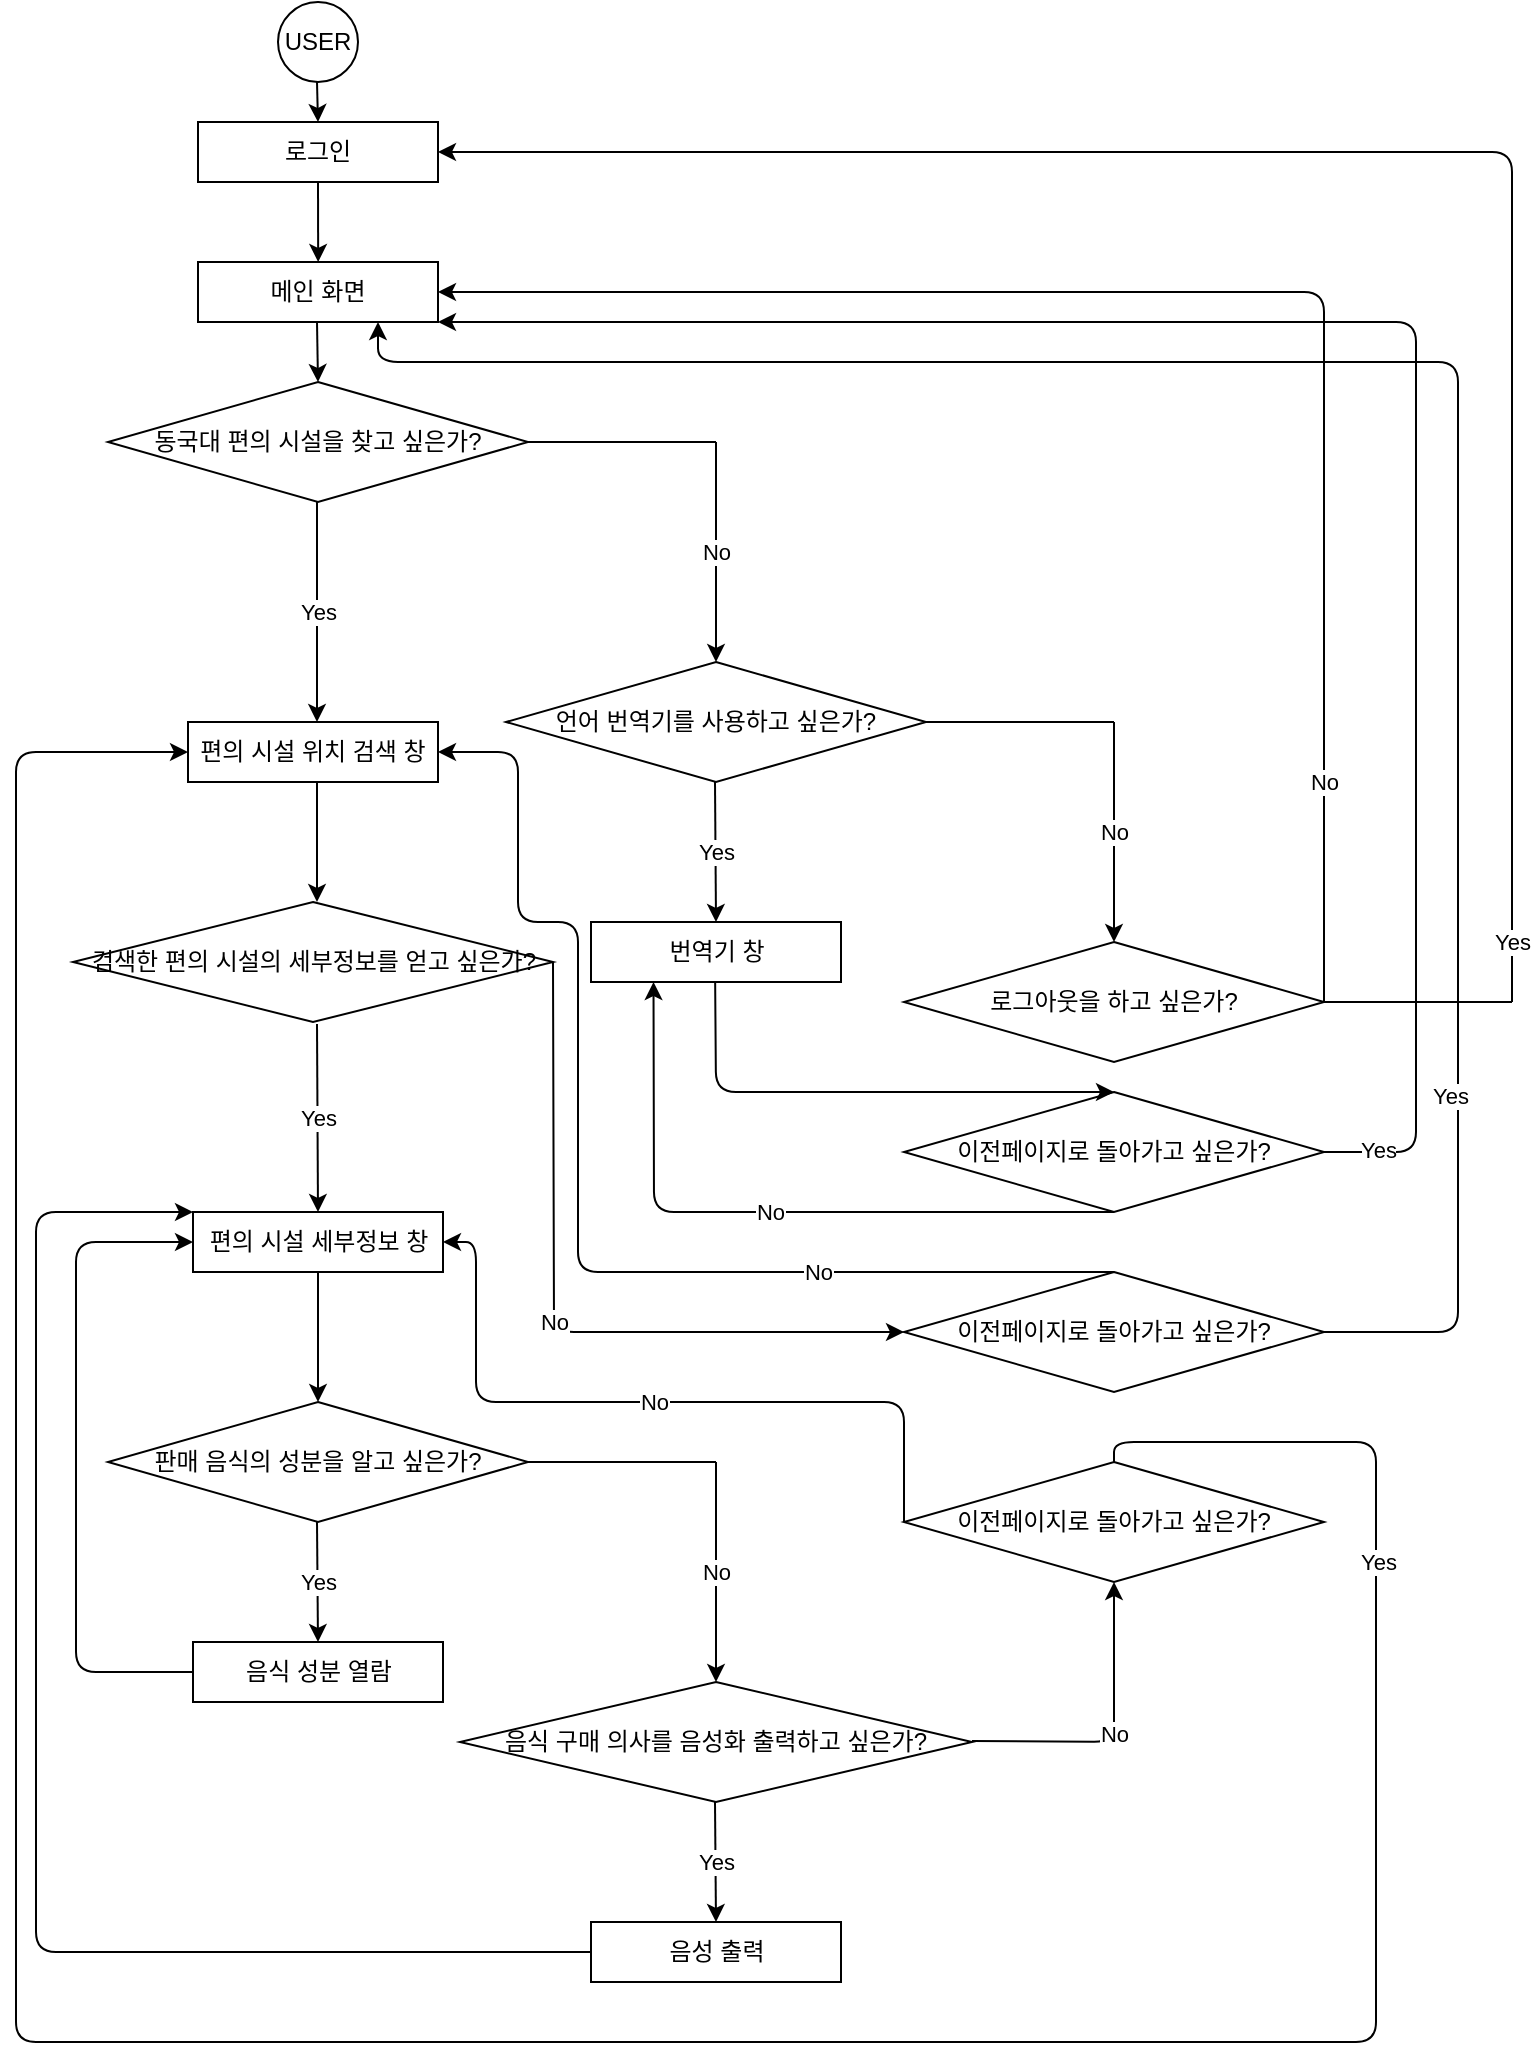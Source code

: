 <mxfile version="13.7.3" type="github">
  <diagram id="6GXnXk0_rSUFWZE7QyTJ" name="Page-1">
    <mxGraphModel dx="946" dy="574" grid="1" gridSize="10" guides="1" tooltips="1" connect="1" arrows="1" fold="1" page="1" pageScale="1" pageWidth="827" pageHeight="1169" math="0" shadow="0">
      <root>
        <mxCell id="0" />
        <mxCell id="1" parent="0" />
        <mxCell id="_coAQKqObT2bWrUMs8MN-2" value="USER" style="ellipse;whiteSpace=wrap;html=1;aspect=fixed;" parent="1" vertex="1">
          <mxGeometry x="170" y="60" width="40" height="40" as="geometry" />
        </mxCell>
        <mxCell id="_coAQKqObT2bWrUMs8MN-3" value="로그인" style="rounded=0;whiteSpace=wrap;html=1;" parent="1" vertex="1">
          <mxGeometry x="130" y="120" width="120" height="30" as="geometry" />
        </mxCell>
        <mxCell id="_coAQKqObT2bWrUMs8MN-4" value="동국대 편의 시설을 찾고 싶은가?" style="rhombus;whiteSpace=wrap;html=1;" parent="1" vertex="1">
          <mxGeometry x="85" y="250" width="210" height="60" as="geometry" />
        </mxCell>
        <mxCell id="_coAQKqObT2bWrUMs8MN-5" value="" style="endArrow=classic;html=1;" parent="1" edge="1">
          <mxGeometry relative="1" as="geometry">
            <mxPoint x="189.5" y="310" as="sourcePoint" />
            <mxPoint x="189.5" y="420" as="targetPoint" />
          </mxGeometry>
        </mxCell>
        <mxCell id="_coAQKqObT2bWrUMs8MN-6" value="Yes" style="edgeLabel;resizable=0;html=1;align=center;verticalAlign=middle;" parent="_coAQKqObT2bWrUMs8MN-5" connectable="0" vertex="1">
          <mxGeometry relative="1" as="geometry" />
        </mxCell>
        <mxCell id="_coAQKqObT2bWrUMs8MN-7" value="" style="endArrow=none;html=1;exitX=1;exitY=0.5;exitDx=0;exitDy=0;" parent="1" source="_coAQKqObT2bWrUMs8MN-4" edge="1">
          <mxGeometry width="50" height="50" relative="1" as="geometry">
            <mxPoint x="299" y="279.5" as="sourcePoint" />
            <mxPoint x="389" y="280" as="targetPoint" />
          </mxGeometry>
        </mxCell>
        <mxCell id="_coAQKqObT2bWrUMs8MN-8" value="" style="endArrow=classic;html=1;" parent="1" edge="1">
          <mxGeometry relative="1" as="geometry">
            <mxPoint x="389" y="280" as="sourcePoint" />
            <mxPoint x="389" y="390" as="targetPoint" />
          </mxGeometry>
        </mxCell>
        <mxCell id="_coAQKqObT2bWrUMs8MN-9" value="No" style="edgeLabel;resizable=0;html=1;align=center;verticalAlign=middle;" parent="_coAQKqObT2bWrUMs8MN-8" connectable="0" vertex="1">
          <mxGeometry relative="1" as="geometry" />
        </mxCell>
        <mxCell id="_coAQKqObT2bWrUMs8MN-10" value="검색한 편의 시설의 세부정보를 얻고 싶은가?" style="rhombus;whiteSpace=wrap;html=1;" parent="1" vertex="1">
          <mxGeometry x="67.5" y="510" width="240" height="60" as="geometry" />
        </mxCell>
        <mxCell id="_coAQKqObT2bWrUMs8MN-11" value="언어 번역기를 사용하고 싶은가?" style="rhombus;whiteSpace=wrap;html=1;" parent="1" vertex="1">
          <mxGeometry x="284" y="390" width="210" height="60" as="geometry" />
        </mxCell>
        <mxCell id="_coAQKqObT2bWrUMs8MN-12" value="편의 시설 위치 검색 창" style="rounded=0;whiteSpace=wrap;html=1;" parent="1" vertex="1">
          <mxGeometry x="125" y="420" width="125" height="30" as="geometry" />
        </mxCell>
        <mxCell id="_coAQKqObT2bWrUMs8MN-13" value="" style="endArrow=classic;html=1;" parent="1" edge="1">
          <mxGeometry width="50" height="50" relative="1" as="geometry">
            <mxPoint x="189.5" y="100" as="sourcePoint" />
            <mxPoint x="190" y="120" as="targetPoint" />
          </mxGeometry>
        </mxCell>
        <mxCell id="_coAQKqObT2bWrUMs8MN-14" value="" style="endArrow=classic;html=1;entryX=0.5;entryY=0;entryDx=0;entryDy=0;" parent="1" target="_coAQKqObT2bWrUMs8MN-4" edge="1">
          <mxGeometry width="50" height="50" relative="1" as="geometry">
            <mxPoint x="189.5" y="220" as="sourcePoint" />
            <mxPoint x="190" y="240" as="targetPoint" />
          </mxGeometry>
        </mxCell>
        <mxCell id="_coAQKqObT2bWrUMs8MN-15" value="" style="endArrow=classic;html=1;" parent="1" edge="1">
          <mxGeometry width="50" height="50" relative="1" as="geometry">
            <mxPoint x="189.5" y="450" as="sourcePoint" />
            <mxPoint x="189.5" y="510" as="targetPoint" />
          </mxGeometry>
        </mxCell>
        <mxCell id="_coAQKqObT2bWrUMs8MN-16" value="" style="endArrow=classic;html=1;" parent="1" edge="1">
          <mxGeometry relative="1" as="geometry">
            <mxPoint x="388.5" y="450" as="sourcePoint" />
            <mxPoint x="389" y="520" as="targetPoint" />
          </mxGeometry>
        </mxCell>
        <mxCell id="_coAQKqObT2bWrUMs8MN-17" value="Yes" style="edgeLabel;resizable=0;html=1;align=center;verticalAlign=middle;" parent="_coAQKqObT2bWrUMs8MN-16" connectable="0" vertex="1">
          <mxGeometry relative="1" as="geometry" />
        </mxCell>
        <mxCell id="_coAQKqObT2bWrUMs8MN-18" value="" style="endArrow=none;html=1;exitX=1;exitY=0.5;exitDx=0;exitDy=0;" parent="1" edge="1">
          <mxGeometry width="50" height="50" relative="1" as="geometry">
            <mxPoint x="494" y="420" as="sourcePoint" />
            <mxPoint x="588" y="420" as="targetPoint" />
          </mxGeometry>
        </mxCell>
        <mxCell id="_coAQKqObT2bWrUMs8MN-19" value="" style="endArrow=classic;html=1;" parent="1" edge="1">
          <mxGeometry relative="1" as="geometry">
            <mxPoint x="588" y="420" as="sourcePoint" />
            <mxPoint x="588" y="530" as="targetPoint" />
          </mxGeometry>
        </mxCell>
        <mxCell id="_coAQKqObT2bWrUMs8MN-20" value="No" style="edgeLabel;resizable=0;html=1;align=center;verticalAlign=middle;" parent="_coAQKqObT2bWrUMs8MN-19" connectable="0" vertex="1">
          <mxGeometry relative="1" as="geometry" />
        </mxCell>
        <mxCell id="_coAQKqObT2bWrUMs8MN-21" value="로그아웃을 하고 싶은가?" style="rhombus;whiteSpace=wrap;html=1;" parent="1" vertex="1">
          <mxGeometry x="483" y="530" width="210" height="60" as="geometry" />
        </mxCell>
        <mxCell id="_coAQKqObT2bWrUMs8MN-23" value="" style="endArrow=classic;html=1;entryX=0.5;entryY=0;entryDx=0;entryDy=0;" parent="1" target="_coAQKqObT2bWrUMs8MN-25" edge="1">
          <mxGeometry relative="1" as="geometry">
            <mxPoint x="189.5" y="571" as="sourcePoint" />
            <mxPoint x="189.5" y="681" as="targetPoint" />
          </mxGeometry>
        </mxCell>
        <mxCell id="_coAQKqObT2bWrUMs8MN-24" value="Yes" style="edgeLabel;resizable=0;html=1;align=center;verticalAlign=middle;" parent="_coAQKqObT2bWrUMs8MN-23" connectable="0" vertex="1">
          <mxGeometry relative="1" as="geometry" />
        </mxCell>
        <mxCell id="_coAQKqObT2bWrUMs8MN-25" value="편의 시설 세부정보 창" style="rounded=0;whiteSpace=wrap;html=1;" parent="1" vertex="1">
          <mxGeometry x="127.5" y="665" width="125" height="30" as="geometry" />
        </mxCell>
        <mxCell id="_coAQKqObT2bWrUMs8MN-27" value="" style="endArrow=classic;html=1;exitX=1;exitY=0.5;exitDx=0;exitDy=0;entryX=0;entryY=0.5;entryDx=0;entryDy=0;" parent="1" source="_coAQKqObT2bWrUMs8MN-10" target="_coAQKqObT2bWrUMs8MN-62" edge="1">
          <mxGeometry relative="1" as="geometry">
            <mxPoint x="334" y="540" as="sourcePoint" />
            <mxPoint x="319" y="680" as="targetPoint" />
            <Array as="points">
              <mxPoint x="308" y="725" />
            </Array>
          </mxGeometry>
        </mxCell>
        <mxCell id="_coAQKqObT2bWrUMs8MN-28" value="No" style="edgeLabel;resizable=0;html=1;align=center;verticalAlign=middle;" parent="_coAQKqObT2bWrUMs8MN-27" connectable="0" vertex="1">
          <mxGeometry relative="1" as="geometry" />
        </mxCell>
        <mxCell id="_coAQKqObT2bWrUMs8MN-30" value="이전페이지로 돌아가고 싶은가?" style="rhombus;whiteSpace=wrap;html=1;" parent="1" vertex="1">
          <mxGeometry x="483" y="605" width="210" height="60" as="geometry" />
        </mxCell>
        <mxCell id="_coAQKqObT2bWrUMs8MN-31" value="판매 음식의 성분을 알고 싶은가?" style="rhombus;whiteSpace=wrap;html=1;" parent="1" vertex="1">
          <mxGeometry x="85" y="760" width="210" height="60" as="geometry" />
        </mxCell>
        <mxCell id="_coAQKqObT2bWrUMs8MN-32" value="" style="endArrow=classic;html=1;exitX=0.5;exitY=1;exitDx=0;exitDy=0;" parent="1" source="_coAQKqObT2bWrUMs8MN-25" edge="1">
          <mxGeometry width="50" height="50" relative="1" as="geometry">
            <mxPoint x="189.5" y="710" as="sourcePoint" />
            <mxPoint x="190" y="760" as="targetPoint" />
          </mxGeometry>
        </mxCell>
        <mxCell id="_coAQKqObT2bWrUMs8MN-33" value="음식 성분 열람" style="rounded=0;whiteSpace=wrap;html=1;" parent="1" vertex="1">
          <mxGeometry x="127.5" y="880" width="125" height="30" as="geometry" />
        </mxCell>
        <mxCell id="_coAQKqObT2bWrUMs8MN-34" value="" style="endArrow=classic;html=1;" parent="1" edge="1">
          <mxGeometry relative="1" as="geometry">
            <mxPoint x="189.5" y="820" as="sourcePoint" />
            <mxPoint x="190" y="880" as="targetPoint" />
          </mxGeometry>
        </mxCell>
        <mxCell id="_coAQKqObT2bWrUMs8MN-35" value="Yes" style="edgeLabel;resizable=0;html=1;align=center;verticalAlign=middle;" parent="_coAQKqObT2bWrUMs8MN-34" connectable="0" vertex="1">
          <mxGeometry relative="1" as="geometry" />
        </mxCell>
        <mxCell id="_coAQKqObT2bWrUMs8MN-36" value="" style="endArrow=none;html=1;exitX=1;exitY=0.5;exitDx=0;exitDy=0;" parent="1" edge="1">
          <mxGeometry width="50" height="50" relative="1" as="geometry">
            <mxPoint x="295" y="790" as="sourcePoint" />
            <mxPoint x="389" y="790" as="targetPoint" />
          </mxGeometry>
        </mxCell>
        <mxCell id="_coAQKqObT2bWrUMs8MN-37" value="" style="endArrow=classic;html=1;" parent="1" edge="1">
          <mxGeometry relative="1" as="geometry">
            <mxPoint x="389" y="790" as="sourcePoint" />
            <mxPoint x="389" y="900" as="targetPoint" />
          </mxGeometry>
        </mxCell>
        <mxCell id="_coAQKqObT2bWrUMs8MN-38" value="No" style="edgeLabel;resizable=0;html=1;align=center;verticalAlign=middle;" parent="_coAQKqObT2bWrUMs8MN-37" connectable="0" vertex="1">
          <mxGeometry relative="1" as="geometry" />
        </mxCell>
        <mxCell id="_coAQKqObT2bWrUMs8MN-39" value="음식 구매 의사를 음성화 출력하고 싶은가?" style="rhombus;whiteSpace=wrap;html=1;" parent="1" vertex="1">
          <mxGeometry x="261" y="900" width="256" height="60" as="geometry" />
        </mxCell>
        <mxCell id="_coAQKqObT2bWrUMs8MN-40" value="" style="endArrow=classic;html=1;" parent="1" edge="1">
          <mxGeometry relative="1" as="geometry">
            <mxPoint x="388.5" y="960" as="sourcePoint" />
            <mxPoint x="389" y="1020" as="targetPoint" />
          </mxGeometry>
        </mxCell>
        <mxCell id="_coAQKqObT2bWrUMs8MN-41" value="Yes" style="edgeLabel;resizable=0;html=1;align=center;verticalAlign=middle;" parent="_coAQKqObT2bWrUMs8MN-40" connectable="0" vertex="1">
          <mxGeometry relative="1" as="geometry" />
        </mxCell>
        <mxCell id="_coAQKqObT2bWrUMs8MN-45" value="" style="endArrow=none;html=1;exitX=1;exitY=0.5;exitDx=0;exitDy=0;" parent="1" edge="1">
          <mxGeometry width="50" height="50" relative="1" as="geometry">
            <mxPoint x="693" y="560" as="sourcePoint" />
            <mxPoint x="787" y="560" as="targetPoint" />
          </mxGeometry>
        </mxCell>
        <mxCell id="_coAQKqObT2bWrUMs8MN-46" value="" style="endArrow=classic;html=1;entryX=1;entryY=0.5;entryDx=0;entryDy=0;" parent="1" target="_coAQKqObT2bWrUMs8MN-3" edge="1">
          <mxGeometry relative="1" as="geometry">
            <mxPoint x="787" y="560" as="sourcePoint" />
            <mxPoint x="787" y="120" as="targetPoint" />
            <Array as="points">
              <mxPoint x="787" y="135" />
            </Array>
          </mxGeometry>
        </mxCell>
        <mxCell id="_coAQKqObT2bWrUMs8MN-47" value="Yes" style="edgeLabel;resizable=0;html=1;align=center;verticalAlign=middle;" parent="_coAQKqObT2bWrUMs8MN-46" connectable="0" vertex="1">
          <mxGeometry relative="1" as="geometry">
            <mxPoint x="55.83" y="395" as="offset" />
          </mxGeometry>
        </mxCell>
        <mxCell id="_coAQKqObT2bWrUMs8MN-48" value="" style="endArrow=classic;html=1;entryX=1;entryY=0.5;entryDx=0;entryDy=0;" parent="1" target="_coAQKqObT2bWrUMs8MN-50" edge="1">
          <mxGeometry relative="1" as="geometry">
            <mxPoint x="693" y="560" as="sourcePoint" />
            <mxPoint x="694" y="300" as="targetPoint" />
            <Array as="points">
              <mxPoint x="693" y="205" />
            </Array>
          </mxGeometry>
        </mxCell>
        <mxCell id="_coAQKqObT2bWrUMs8MN-49" value="No" style="edgeLabel;resizable=0;html=1;align=center;verticalAlign=middle;" parent="_coAQKqObT2bWrUMs8MN-48" connectable="0" vertex="1">
          <mxGeometry relative="1" as="geometry">
            <mxPoint x="44" y="245" as="offset" />
          </mxGeometry>
        </mxCell>
        <mxCell id="_coAQKqObT2bWrUMs8MN-50" value="메인 화면" style="rounded=0;whiteSpace=wrap;html=1;" parent="1" vertex="1">
          <mxGeometry x="130" y="190" width="120" height="30" as="geometry" />
        </mxCell>
        <mxCell id="_coAQKqObT2bWrUMs8MN-53" value="" style="endArrow=classic;html=1;entryX=0.5;entryY=0;entryDx=0;entryDy=0;exitX=0.5;exitY=1;exitDx=0;exitDy=0;" parent="1" source="_coAQKqObT2bWrUMs8MN-3" edge="1">
          <mxGeometry width="50" height="50" relative="1" as="geometry">
            <mxPoint x="189.58" y="160" as="sourcePoint" />
            <mxPoint x="190.08" y="190" as="targetPoint" />
          </mxGeometry>
        </mxCell>
        <mxCell id="_coAQKqObT2bWrUMs8MN-54" value="번역기 창" style="rounded=0;whiteSpace=wrap;html=1;" parent="1" vertex="1">
          <mxGeometry x="326.5" y="520" width="125" height="30" as="geometry" />
        </mxCell>
        <mxCell id="_coAQKqObT2bWrUMs8MN-55" value="" style="endArrow=classic;html=1;entryX=0.5;entryY=0;entryDx=0;entryDy=0;" parent="1" target="_coAQKqObT2bWrUMs8MN-30" edge="1">
          <mxGeometry width="50" height="50" relative="1" as="geometry">
            <mxPoint x="388.58" y="550" as="sourcePoint" />
            <mxPoint x="388.58" y="620" as="targetPoint" />
            <Array as="points">
              <mxPoint x="389" y="605" />
            </Array>
          </mxGeometry>
        </mxCell>
        <mxCell id="_coAQKqObT2bWrUMs8MN-56" value="" style="endArrow=classic;html=1;entryX=1;entryY=1;entryDx=0;entryDy=0;" parent="1" target="_coAQKqObT2bWrUMs8MN-50" edge="1">
          <mxGeometry width="50" height="50" relative="1" as="geometry">
            <mxPoint x="693" y="635" as="sourcePoint" />
            <mxPoint x="743" y="585" as="targetPoint" />
            <Array as="points">
              <mxPoint x="739" y="635" />
              <mxPoint x="739" y="220" />
            </Array>
          </mxGeometry>
        </mxCell>
        <mxCell id="_coAQKqObT2bWrUMs8MN-58" value="Yes" style="edgeLabel;resizable=0;html=1;align=center;verticalAlign=middle;" parent="1" connectable="0" vertex="1">
          <mxGeometry x="719.997" y="634" as="geometry" />
        </mxCell>
        <mxCell id="_coAQKqObT2bWrUMs8MN-60" value="" style="endArrow=classic;html=1;entryX=0.25;entryY=1;entryDx=0;entryDy=0;exitX=0.5;exitY=1;exitDx=0;exitDy=0;" parent="1" source="_coAQKqObT2bWrUMs8MN-30" target="_coAQKqObT2bWrUMs8MN-54" edge="1">
          <mxGeometry relative="1" as="geometry">
            <mxPoint x="389" y="670" as="sourcePoint" />
            <mxPoint x="489" y="670" as="targetPoint" />
            <Array as="points">
              <mxPoint x="358" y="665" />
            </Array>
          </mxGeometry>
        </mxCell>
        <mxCell id="_coAQKqObT2bWrUMs8MN-61" value="No" style="edgeLabel;resizable=0;html=1;align=center;verticalAlign=middle;" parent="_coAQKqObT2bWrUMs8MN-60" connectable="0" vertex="1">
          <mxGeometry relative="1" as="geometry" />
        </mxCell>
        <mxCell id="_coAQKqObT2bWrUMs8MN-62" value="이전페이지로 돌아가고 싶은가?" style="rhombus;whiteSpace=wrap;html=1;" parent="1" vertex="1">
          <mxGeometry x="483" y="695" width="210" height="60" as="geometry" />
        </mxCell>
        <mxCell id="_coAQKqObT2bWrUMs8MN-63" value="" style="endArrow=classic;html=1;entryX=0.75;entryY=1;entryDx=0;entryDy=0;exitX=1;exitY=0.5;exitDx=0;exitDy=0;" parent="1" target="_coAQKqObT2bWrUMs8MN-50" edge="1" source="_coAQKqObT2bWrUMs8MN-62">
          <mxGeometry relative="1" as="geometry">
            <mxPoint x="589" y="695" as="sourcePoint" />
            <mxPoint x="693" y="695" as="targetPoint" />
            <Array as="points">
              <mxPoint x="760" y="725" />
              <mxPoint x="760" y="240" />
              <mxPoint x="220" y="240" />
            </Array>
          </mxGeometry>
        </mxCell>
        <mxCell id="_coAQKqObT2bWrUMs8MN-64" value="Yes" style="edgeLabel;resizable=0;html=1;align=center;verticalAlign=middle;" parent="_coAQKqObT2bWrUMs8MN-63" connectable="0" vertex="1">
          <mxGeometry relative="1" as="geometry">
            <mxPoint y="367" as="offset" />
          </mxGeometry>
        </mxCell>
        <mxCell id="o0iHrynj35BahP1OpVeQ-1" value="" style="endArrow=classic;html=1;exitX=0;exitY=0.5;exitDx=0;exitDy=0;entryX=0;entryY=0.5;entryDx=0;entryDy=0;" edge="1" parent="1" source="_coAQKqObT2bWrUMs8MN-33" target="_coAQKqObT2bWrUMs8MN-25">
          <mxGeometry width="50" height="50" relative="1" as="geometry">
            <mxPoint x="59" y="890" as="sourcePoint" />
            <mxPoint x="109" y="840" as="targetPoint" />
            <Array as="points">
              <mxPoint x="69" y="895" />
              <mxPoint x="69" y="680" />
            </Array>
          </mxGeometry>
        </mxCell>
        <mxCell id="o0iHrynj35BahP1OpVeQ-2" value="음성 출력" style="rounded=0;whiteSpace=wrap;html=1;" vertex="1" parent="1">
          <mxGeometry x="326.5" y="1020" width="125" height="30" as="geometry" />
        </mxCell>
        <mxCell id="o0iHrynj35BahP1OpVeQ-3" value="" style="endArrow=classic;html=1;exitX=0;exitY=0.5;exitDx=0;exitDy=0;entryX=0;entryY=0;entryDx=0;entryDy=0;" edge="1" parent="1" source="o0iHrynj35BahP1OpVeQ-2" target="_coAQKqObT2bWrUMs8MN-25">
          <mxGeometry width="50" height="50" relative="1" as="geometry">
            <mxPoint x="139" y="1020" as="sourcePoint" />
            <mxPoint x="189" y="970" as="targetPoint" />
            <Array as="points">
              <mxPoint x="49" y="1035" />
              <mxPoint x="49" y="665" />
            </Array>
          </mxGeometry>
        </mxCell>
        <mxCell id="o0iHrynj35BahP1OpVeQ-4" value="이전페이지로 돌아가고 싶은가?" style="rhombus;whiteSpace=wrap;html=1;" vertex="1" parent="1">
          <mxGeometry x="483" y="790" width="210" height="60" as="geometry" />
        </mxCell>
        <mxCell id="o0iHrynj35BahP1OpVeQ-5" value="" style="endArrow=classic;html=1;entryX=0.5;entryY=1;entryDx=0;entryDy=0;" edge="1" parent="1" target="o0iHrynj35BahP1OpVeQ-4">
          <mxGeometry relative="1" as="geometry">
            <mxPoint x="517" y="929.5" as="sourcePoint" />
            <mxPoint x="617" y="929.5" as="targetPoint" />
            <Array as="points">
              <mxPoint x="588" y="930" />
            </Array>
          </mxGeometry>
        </mxCell>
        <mxCell id="o0iHrynj35BahP1OpVeQ-6" value="No" style="edgeLabel;resizable=0;html=1;align=center;verticalAlign=middle;" connectable="0" vertex="1" parent="o0iHrynj35BahP1OpVeQ-5">
          <mxGeometry relative="1" as="geometry" />
        </mxCell>
        <mxCell id="o0iHrynj35BahP1OpVeQ-7" value="" style="endArrow=classic;html=1;exitX=0.5;exitY=0;exitDx=0;exitDy=0;entryX=0;entryY=0.5;entryDx=0;entryDy=0;" edge="1" parent="1" source="o0iHrynj35BahP1OpVeQ-4" target="_coAQKqObT2bWrUMs8MN-12">
          <mxGeometry relative="1" as="geometry">
            <mxPoint x="629" y="770" as="sourcePoint" />
            <mxPoint x="729" y="770" as="targetPoint" />
            <Array as="points">
              <mxPoint x="588" y="780" />
              <mxPoint x="719" y="780" />
              <mxPoint x="719" y="1080" />
              <mxPoint x="289" y="1080" />
              <mxPoint x="39" y="1080" />
              <mxPoint x="39" y="435" />
            </Array>
          </mxGeometry>
        </mxCell>
        <mxCell id="o0iHrynj35BahP1OpVeQ-8" value="Yes" style="edgeLabel;resizable=0;html=1;align=center;verticalAlign=middle;" connectable="0" vertex="1" parent="o0iHrynj35BahP1OpVeQ-7">
          <mxGeometry relative="1" as="geometry">
            <mxPoint x="486" y="-240" as="offset" />
          </mxGeometry>
        </mxCell>
        <mxCell id="o0iHrynj35BahP1OpVeQ-9" value="" style="endArrow=classic;html=1;entryX=1;entryY=0.5;entryDx=0;entryDy=0;exitX=0;exitY=0.5;exitDx=0;exitDy=0;" edge="1" parent="1" source="o0iHrynj35BahP1OpVeQ-4" target="_coAQKqObT2bWrUMs8MN-25">
          <mxGeometry relative="1" as="geometry">
            <mxPoint x="389" y="770" as="sourcePoint" />
            <mxPoint x="489" y="770" as="targetPoint" />
            <Array as="points">
              <mxPoint x="483" y="760" />
              <mxPoint x="269" y="760" />
              <mxPoint x="269" y="680" />
            </Array>
          </mxGeometry>
        </mxCell>
        <mxCell id="o0iHrynj35BahP1OpVeQ-10" value="No" style="edgeLabel;resizable=0;html=1;align=center;verticalAlign=middle;" connectable="0" vertex="1" parent="o0iHrynj35BahP1OpVeQ-9">
          <mxGeometry relative="1" as="geometry" />
        </mxCell>
        <mxCell id="o0iHrynj35BahP1OpVeQ-11" value="" style="endArrow=classic;html=1;exitX=0.5;exitY=0;exitDx=0;exitDy=0;entryX=1;entryY=0.5;entryDx=0;entryDy=0;" edge="1" parent="1" source="_coAQKqObT2bWrUMs8MN-62" target="_coAQKqObT2bWrUMs8MN-12">
          <mxGeometry relative="1" as="geometry">
            <mxPoint x="430" y="679.5" as="sourcePoint" />
            <mxPoint x="530" y="679.5" as="targetPoint" />
            <Array as="points">
              <mxPoint x="320" y="695" />
              <mxPoint x="320" y="520" />
              <mxPoint x="290" y="520" />
              <mxPoint x="290" y="435" />
            </Array>
          </mxGeometry>
        </mxCell>
        <mxCell id="o0iHrynj35BahP1OpVeQ-12" value="No" style="edgeLabel;resizable=0;html=1;align=center;verticalAlign=middle;" connectable="0" vertex="1" parent="o0iHrynj35BahP1OpVeQ-11">
          <mxGeometry relative="1" as="geometry">
            <mxPoint x="120" y="31" as="offset" />
          </mxGeometry>
        </mxCell>
      </root>
    </mxGraphModel>
  </diagram>
</mxfile>
